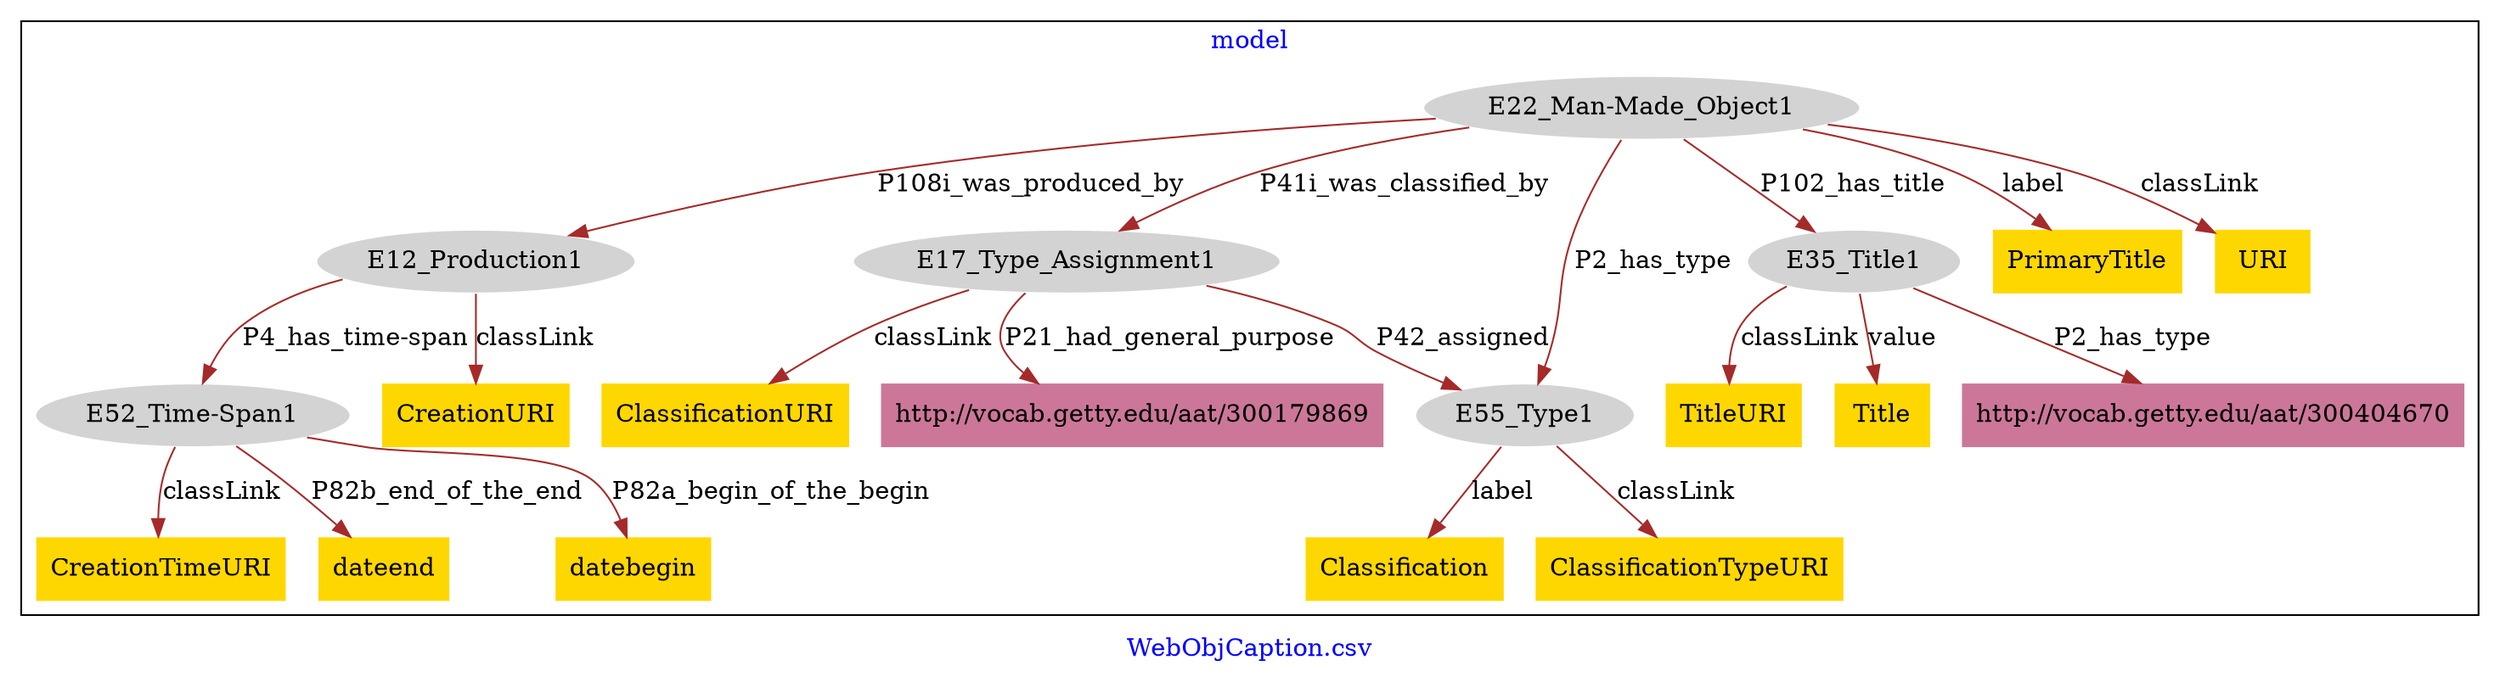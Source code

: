 digraph n0 {
fontcolor="blue"
remincross="true"
label="WebObjCaption.csv"
subgraph cluster {
label="model"
n2[style="filled",color="white",fillcolor="lightgray",label="E12_Production1"];
n3[style="filled",color="white",fillcolor="lightgray",label="E52_Time-Span1"];
n4[style="filled",color="white",fillcolor="lightgray",label="E17_Type_Assignment1"];
n5[style="filled",color="white",fillcolor="lightgray",label="E55_Type1"];
n6[style="filled",color="white",fillcolor="lightgray",label="E22_Man-Made_Object1"];
n7[style="filled",color="white",fillcolor="lightgray",label="E35_Title1"];
n8[shape="plaintext",style="filled",fillcolor="gold",label="TitleURI"];
n9[shape="plaintext",style="filled",fillcolor="gold",label="PrimaryTitle"];
n10[shape="plaintext",style="filled",fillcolor="gold",label="ClassificationURI"];
n11[shape="plaintext",style="filled",fillcolor="gold",label="CreationURI"];
n12[shape="plaintext",style="filled",fillcolor="gold",label="Classification"];
n13[shape="plaintext",style="filled",fillcolor="gold",label="Title"];
n14[shape="plaintext",style="filled",fillcolor="gold",label="datebegin"];
n15[shape="plaintext",style="filled",fillcolor="gold",label="ClassificationTypeURI"];
n16[shape="plaintext",style="filled",fillcolor="gold",label="CreationTimeURI"];
n17[shape="plaintext",style="filled",fillcolor="gold",label="dateend"];
n18[shape="plaintext",style="filled",fillcolor="gold",label="URI"];
n19[shape="plaintext",style="filled",fillcolor="#CC7799",label="http://vocab.getty.edu/aat/300404670"];
n20[shape="plaintext",style="filled",fillcolor="#CC7799",label="http://vocab.getty.edu/aat/300179869"];
}
n2 -> n3[color="brown",fontcolor="black",label="P4_has_time-span"]
n4 -> n5[color="brown",fontcolor="black",label="P42_assigned"]
n6 -> n2[color="brown",fontcolor="black",label="P108i_was_produced_by"]
n6 -> n4[color="brown",fontcolor="black",label="P41i_was_classified_by"]
n6 -> n7[color="brown",fontcolor="black",label="P102_has_title"]
n7 -> n8[color="brown",fontcolor="black",label="classLink"]
n6 -> n9[color="brown",fontcolor="black",label="label"]
n4 -> n10[color="brown",fontcolor="black",label="classLink"]
n2 -> n11[color="brown",fontcolor="black",label="classLink"]
n5 -> n12[color="brown",fontcolor="black",label="label"]
n7 -> n13[color="brown",fontcolor="black",label="value"]
n3 -> n14[color="brown",fontcolor="black",label="P82a_begin_of_the_begin"]
n5 -> n15[color="brown",fontcolor="black",label="classLink"]
n3 -> n16[color="brown",fontcolor="black",label="classLink"]
n3 -> n17[color="brown",fontcolor="black",label="P82b_end_of_the_end"]
n6 -> n18[color="brown",fontcolor="black",label="classLink"]
n6 -> n5[color="brown",fontcolor="black",label="P2_has_type"]
n7 -> n19[color="brown",fontcolor="black",label="P2_has_type"]
n4 -> n20[color="brown",fontcolor="black",label="P21_had_general_purpose"]
}
